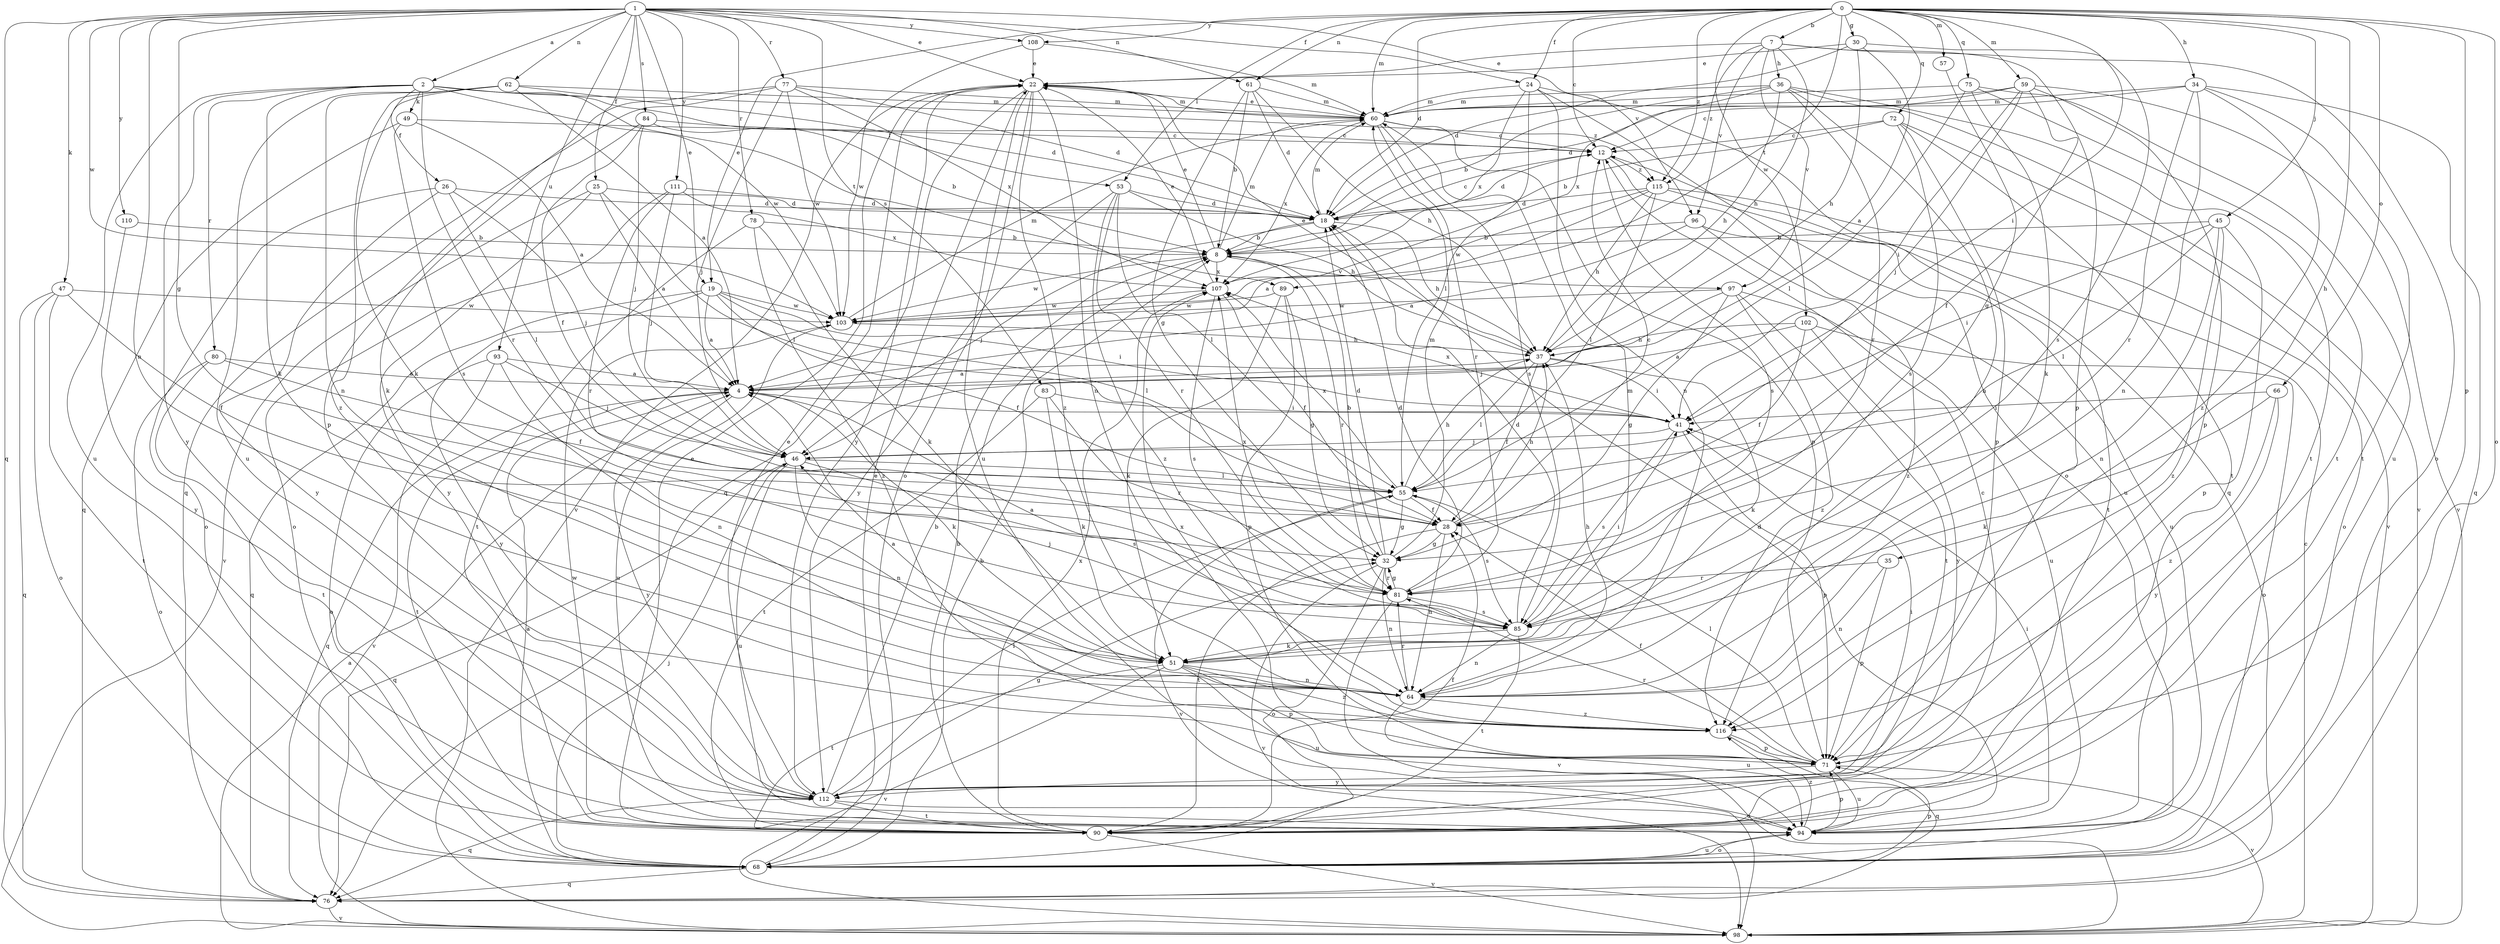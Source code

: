 strict digraph  {
0;
1;
2;
4;
7;
8;
12;
18;
19;
22;
24;
25;
26;
28;
30;
32;
34;
35;
36;
37;
41;
45;
46;
47;
49;
51;
53;
55;
57;
59;
60;
61;
62;
64;
66;
68;
71;
72;
75;
76;
77;
78;
80;
81;
83;
84;
85;
89;
90;
93;
94;
96;
97;
98;
102;
103;
107;
108;
110;
111;
112;
115;
116;
0 -> 7  [label=b];
0 -> 12  [label=c];
0 -> 18  [label=d];
0 -> 19  [label=e];
0 -> 24  [label=f];
0 -> 30  [label=g];
0 -> 34  [label=h];
0 -> 35  [label=h];
0 -> 41  [label=i];
0 -> 45  [label=j];
0 -> 53  [label=l];
0 -> 57  [label=m];
0 -> 59  [label=m];
0 -> 60  [label=m];
0 -> 61  [label=n];
0 -> 66  [label=o];
0 -> 68  [label=o];
0 -> 71  [label=p];
0 -> 72  [label=q];
0 -> 75  [label=q];
0 -> 89  [label=t];
0 -> 102  [label=w];
0 -> 108  [label=y];
0 -> 115  [label=z];
1 -> 2  [label=a];
1 -> 19  [label=e];
1 -> 22  [label=e];
1 -> 24  [label=f];
1 -> 25  [label=f];
1 -> 32  [label=g];
1 -> 47  [label=k];
1 -> 61  [label=n];
1 -> 62  [label=n];
1 -> 64  [label=n];
1 -> 76  [label=q];
1 -> 77  [label=r];
1 -> 78  [label=r];
1 -> 83  [label=s];
1 -> 84  [label=s];
1 -> 93  [label=u];
1 -> 96  [label=v];
1 -> 103  [label=w];
1 -> 108  [label=y];
1 -> 110  [label=y];
1 -> 111  [label=y];
2 -> 26  [label=f];
2 -> 49  [label=k];
2 -> 51  [label=k];
2 -> 53  [label=l];
2 -> 80  [label=r];
2 -> 81  [label=r];
2 -> 89  [label=t];
2 -> 94  [label=u];
2 -> 103  [label=w];
2 -> 112  [label=y];
2 -> 115  [label=z];
4 -> 41  [label=i];
4 -> 51  [label=k];
4 -> 76  [label=q];
4 -> 90  [label=t];
4 -> 112  [label=y];
7 -> 22  [label=e];
7 -> 36  [label=h];
7 -> 37  [label=h];
7 -> 68  [label=o];
7 -> 71  [label=p];
7 -> 96  [label=v];
7 -> 97  [label=v];
7 -> 115  [label=z];
8 -> 22  [label=e];
8 -> 60  [label=m];
8 -> 81  [label=r];
8 -> 97  [label=v];
8 -> 103  [label=w];
8 -> 107  [label=x];
12 -> 18  [label=d];
12 -> 85  [label=s];
12 -> 94  [label=u];
12 -> 115  [label=z];
18 -> 8  [label=b];
18 -> 12  [label=c];
18 -> 37  [label=h];
18 -> 46  [label=j];
18 -> 60  [label=m];
19 -> 4  [label=a];
19 -> 28  [label=f];
19 -> 41  [label=i];
19 -> 55  [label=l];
19 -> 76  [label=q];
19 -> 103  [label=w];
19 -> 112  [label=y];
22 -> 60  [label=m];
22 -> 64  [label=n];
22 -> 68  [label=o];
22 -> 76  [label=q];
22 -> 94  [label=u];
22 -> 98  [label=v];
22 -> 112  [label=y];
22 -> 116  [label=z];
24 -> 55  [label=l];
24 -> 60  [label=m];
24 -> 64  [label=n];
24 -> 68  [label=o];
24 -> 76  [label=q];
24 -> 107  [label=x];
25 -> 4  [label=a];
25 -> 18  [label=d];
25 -> 55  [label=l];
25 -> 98  [label=v];
25 -> 112  [label=y];
26 -> 18  [label=d];
26 -> 46  [label=j];
26 -> 55  [label=l];
26 -> 68  [label=o];
26 -> 112  [label=y];
28 -> 12  [label=c];
28 -> 32  [label=g];
28 -> 37  [label=h];
28 -> 64  [label=n];
28 -> 90  [label=t];
30 -> 4  [label=a];
30 -> 18  [label=d];
30 -> 22  [label=e];
30 -> 37  [label=h];
30 -> 85  [label=s];
32 -> 8  [label=b];
32 -> 18  [label=d];
32 -> 60  [label=m];
32 -> 64  [label=n];
32 -> 68  [label=o];
32 -> 81  [label=r];
32 -> 98  [label=v];
34 -> 12  [label=c];
34 -> 60  [label=m];
34 -> 64  [label=n];
34 -> 76  [label=q];
34 -> 81  [label=r];
34 -> 90  [label=t];
34 -> 116  [label=z];
35 -> 64  [label=n];
35 -> 71  [label=p];
35 -> 81  [label=r];
36 -> 8  [label=b];
36 -> 37  [label=h];
36 -> 60  [label=m];
36 -> 64  [label=n];
36 -> 81  [label=r];
36 -> 90  [label=t];
36 -> 98  [label=v];
36 -> 107  [label=x];
37 -> 4  [label=a];
37 -> 22  [label=e];
37 -> 28  [label=f];
37 -> 41  [label=i];
37 -> 51  [label=k];
37 -> 55  [label=l];
41 -> 46  [label=j];
41 -> 71  [label=p];
41 -> 85  [label=s];
41 -> 107  [label=x];
45 -> 8  [label=b];
45 -> 41  [label=i];
45 -> 55  [label=l];
45 -> 64  [label=n];
45 -> 71  [label=p];
45 -> 116  [label=z];
46 -> 55  [label=l];
46 -> 64  [label=n];
46 -> 76  [label=q];
46 -> 85  [label=s];
46 -> 94  [label=u];
47 -> 28  [label=f];
47 -> 68  [label=o];
47 -> 76  [label=q];
47 -> 90  [label=t];
47 -> 103  [label=w];
49 -> 4  [label=a];
49 -> 12  [label=c];
49 -> 76  [label=q];
49 -> 85  [label=s];
51 -> 60  [label=m];
51 -> 64  [label=n];
51 -> 71  [label=p];
51 -> 90  [label=t];
51 -> 94  [label=u];
51 -> 98  [label=v];
51 -> 116  [label=z];
53 -> 18  [label=d];
53 -> 37  [label=h];
53 -> 55  [label=l];
53 -> 81  [label=r];
53 -> 112  [label=y];
53 -> 116  [label=z];
55 -> 28  [label=f];
55 -> 32  [label=g];
55 -> 37  [label=h];
55 -> 85  [label=s];
55 -> 98  [label=v];
55 -> 107  [label=x];
57 -> 32  [label=g];
59 -> 18  [label=d];
59 -> 28  [label=f];
59 -> 41  [label=i];
59 -> 46  [label=j];
59 -> 60  [label=m];
59 -> 71  [label=p];
59 -> 98  [label=v];
60 -> 12  [label=c];
60 -> 22  [label=e];
60 -> 71  [label=p];
60 -> 81  [label=r];
60 -> 85  [label=s];
60 -> 107  [label=x];
61 -> 8  [label=b];
61 -> 18  [label=d];
61 -> 32  [label=g];
61 -> 37  [label=h];
61 -> 60  [label=m];
62 -> 4  [label=a];
62 -> 18  [label=d];
62 -> 51  [label=k];
62 -> 60  [label=m];
62 -> 64  [label=n];
62 -> 94  [label=u];
62 -> 116  [label=z];
64 -> 4  [label=a];
64 -> 37  [label=h];
64 -> 81  [label=r];
64 -> 94  [label=u];
64 -> 116  [label=z];
66 -> 41  [label=i];
66 -> 51  [label=k];
66 -> 112  [label=y];
66 -> 116  [label=z];
68 -> 4  [label=a];
68 -> 8  [label=b];
68 -> 22  [label=e];
68 -> 46  [label=j];
68 -> 71  [label=p];
68 -> 76  [label=q];
68 -> 94  [label=u];
71 -> 28  [label=f];
71 -> 55  [label=l];
71 -> 81  [label=r];
71 -> 94  [label=u];
71 -> 98  [label=v];
71 -> 107  [label=x];
71 -> 112  [label=y];
72 -> 8  [label=b];
72 -> 12  [label=c];
72 -> 71  [label=p];
72 -> 85  [label=s];
72 -> 90  [label=t];
72 -> 98  [label=v];
75 -> 51  [label=k];
75 -> 55  [label=l];
75 -> 60  [label=m];
75 -> 90  [label=t];
75 -> 94  [label=u];
76 -> 98  [label=v];
77 -> 18  [label=d];
77 -> 46  [label=j];
77 -> 60  [label=m];
77 -> 71  [label=p];
77 -> 76  [label=q];
77 -> 103  [label=w];
77 -> 107  [label=x];
78 -> 8  [label=b];
78 -> 51  [label=k];
78 -> 90  [label=t];
78 -> 116  [label=z];
80 -> 4  [label=a];
80 -> 28  [label=f];
80 -> 68  [label=o];
80 -> 90  [label=t];
81 -> 18  [label=d];
81 -> 32  [label=g];
81 -> 85  [label=s];
81 -> 98  [label=v];
81 -> 107  [label=x];
83 -> 41  [label=i];
83 -> 51  [label=k];
83 -> 81  [label=r];
83 -> 90  [label=t];
84 -> 8  [label=b];
84 -> 12  [label=c];
84 -> 28  [label=f];
84 -> 46  [label=j];
84 -> 51  [label=k];
85 -> 4  [label=a];
85 -> 18  [label=d];
85 -> 41  [label=i];
85 -> 46  [label=j];
85 -> 51  [label=k];
85 -> 64  [label=n];
85 -> 90  [label=t];
89 -> 32  [label=g];
89 -> 51  [label=k];
89 -> 71  [label=p];
89 -> 103  [label=w];
90 -> 8  [label=b];
90 -> 12  [label=c];
90 -> 22  [label=e];
90 -> 28  [label=f];
90 -> 98  [label=v];
90 -> 103  [label=w];
90 -> 107  [label=x];
93 -> 4  [label=a];
93 -> 46  [label=j];
93 -> 64  [label=n];
93 -> 68  [label=o];
93 -> 98  [label=v];
94 -> 18  [label=d];
94 -> 41  [label=i];
94 -> 68  [label=o];
94 -> 71  [label=p];
94 -> 116  [label=z];
96 -> 4  [label=a];
96 -> 8  [label=b];
96 -> 94  [label=u];
96 -> 116  [label=z];
97 -> 32  [label=g];
97 -> 46  [label=j];
97 -> 90  [label=t];
97 -> 94  [label=u];
97 -> 103  [label=w];
97 -> 116  [label=z];
98 -> 4  [label=a];
98 -> 12  [label=c];
102 -> 4  [label=a];
102 -> 28  [label=f];
102 -> 37  [label=h];
102 -> 68  [label=o];
102 -> 112  [label=y];
103 -> 37  [label=h];
103 -> 60  [label=m];
103 -> 94  [label=u];
107 -> 22  [label=e];
107 -> 28  [label=f];
107 -> 85  [label=s];
107 -> 103  [label=w];
108 -> 22  [label=e];
108 -> 60  [label=m];
108 -> 103  [label=w];
110 -> 8  [label=b];
110 -> 112  [label=y];
111 -> 18  [label=d];
111 -> 46  [label=j];
111 -> 68  [label=o];
111 -> 81  [label=r];
111 -> 107  [label=x];
112 -> 8  [label=b];
112 -> 22  [label=e];
112 -> 32  [label=g];
112 -> 41  [label=i];
112 -> 55  [label=l];
112 -> 76  [label=q];
112 -> 90  [label=t];
112 -> 94  [label=u];
115 -> 4  [label=a];
115 -> 18  [label=d];
115 -> 37  [label=h];
115 -> 55  [label=l];
115 -> 68  [label=o];
115 -> 90  [label=t];
115 -> 103  [label=w];
116 -> 71  [label=p];
116 -> 76  [label=q];
}
